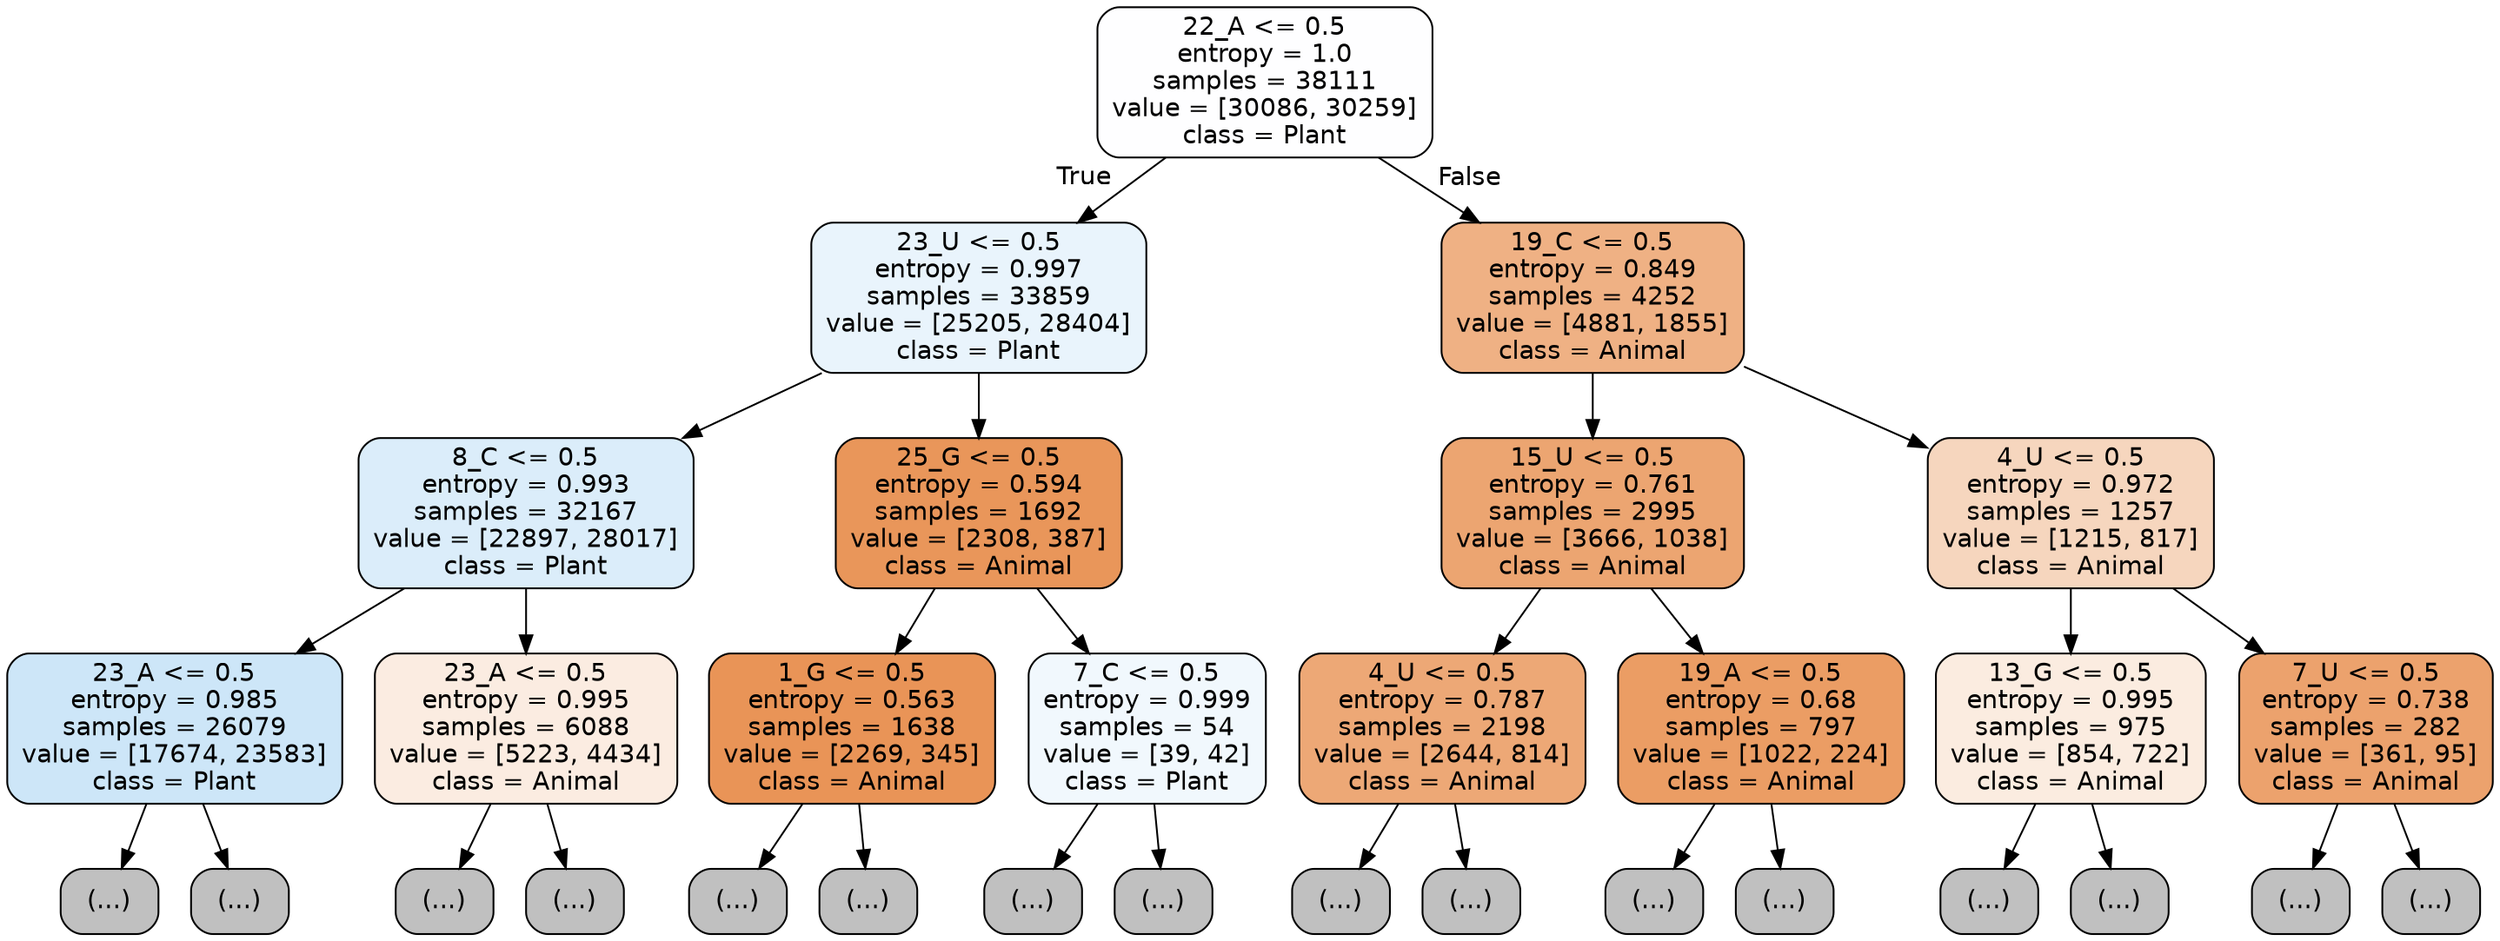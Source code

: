 digraph Tree {
node [shape=box, style="filled, rounded", color="black", fontname="helvetica"] ;
edge [fontname="helvetica"] ;
0 [label="22_A <= 0.5\nentropy = 1.0\nsamples = 38111\nvalue = [30086, 30259]\nclass = Plant", fillcolor="#fefeff"] ;
1 [label="23_U <= 0.5\nentropy = 0.997\nsamples = 33859\nvalue = [25205, 28404]\nclass = Plant", fillcolor="#e9f4fc"] ;
0 -> 1 [labeldistance=2.5, labelangle=45, headlabel="True"] ;
2 [label="8_C <= 0.5\nentropy = 0.993\nsamples = 32167\nvalue = [22897, 28017]\nclass = Plant", fillcolor="#dbedfa"] ;
1 -> 2 ;
3 [label="23_A <= 0.5\nentropy = 0.985\nsamples = 26079\nvalue = [17674, 23583]\nclass = Plant", fillcolor="#cde6f8"] ;
2 -> 3 ;
4 [label="(...)", fillcolor="#C0C0C0"] ;
3 -> 4 ;
10929 [label="(...)", fillcolor="#C0C0C0"] ;
3 -> 10929 ;
11378 [label="23_A <= 0.5\nentropy = 0.995\nsamples = 6088\nvalue = [5223, 4434]\nclass = Animal", fillcolor="#fbece1"] ;
2 -> 11378 ;
11379 [label="(...)", fillcolor="#C0C0C0"] ;
11378 -> 11379 ;
14548 [label="(...)", fillcolor="#C0C0C0"] ;
11378 -> 14548 ;
14681 [label="25_G <= 0.5\nentropy = 0.594\nsamples = 1692\nvalue = [2308, 387]\nclass = Animal", fillcolor="#e9965a"] ;
1 -> 14681 ;
14682 [label="1_G <= 0.5\nentropy = 0.563\nsamples = 1638\nvalue = [2269, 345]\nclass = Animal", fillcolor="#e99457"] ;
14681 -> 14682 ;
14683 [label="(...)", fillcolor="#C0C0C0"] ;
14682 -> 14683 ;
15100 [label="(...)", fillcolor="#C0C0C0"] ;
14682 -> 15100 ;
15199 [label="7_C <= 0.5\nentropy = 0.999\nsamples = 54\nvalue = [39, 42]\nclass = Plant", fillcolor="#f1f8fd"] ;
14681 -> 15199 ;
15200 [label="(...)", fillcolor="#C0C0C0"] ;
15199 -> 15200 ;
15217 [label="(...)", fillcolor="#C0C0C0"] ;
15199 -> 15217 ;
15222 [label="19_C <= 0.5\nentropy = 0.849\nsamples = 4252\nvalue = [4881, 1855]\nclass = Animal", fillcolor="#efb184"] ;
0 -> 15222 [labeldistance=2.5, labelangle=-45, headlabel="False"] ;
15223 [label="15_U <= 0.5\nentropy = 0.761\nsamples = 2995\nvalue = [3666, 1038]\nclass = Animal", fillcolor="#eca571"] ;
15222 -> 15223 ;
15224 [label="4_U <= 0.5\nentropy = 0.787\nsamples = 2198\nvalue = [2644, 814]\nclass = Animal", fillcolor="#eda876"] ;
15223 -> 15224 ;
15225 [label="(...)", fillcolor="#C0C0C0"] ;
15224 -> 15225 ;
15954 [label="(...)", fillcolor="#C0C0C0"] ;
15224 -> 15954 ;
16229 [label="19_A <= 0.5\nentropy = 0.68\nsamples = 797\nvalue = [1022, 224]\nclass = Animal", fillcolor="#eb9d64"] ;
15223 -> 16229 ;
16230 [label="(...)", fillcolor="#C0C0C0"] ;
16229 -> 16230 ;
16469 [label="(...)", fillcolor="#C0C0C0"] ;
16229 -> 16469 ;
16574 [label="4_U <= 0.5\nentropy = 0.972\nsamples = 1257\nvalue = [1215, 817]\nclass = Animal", fillcolor="#f6d6be"] ;
15222 -> 16574 ;
16575 [label="13_G <= 0.5\nentropy = 0.995\nsamples = 975\nvalue = [854, 722]\nclass = Animal", fillcolor="#fbece0"] ;
16574 -> 16575 ;
16576 [label="(...)", fillcolor="#C0C0C0"] ;
16575 -> 16576 ;
16889 [label="(...)", fillcolor="#C0C0C0"] ;
16575 -> 16889 ;
17000 [label="7_U <= 0.5\nentropy = 0.738\nsamples = 282\nvalue = [361, 95]\nclass = Animal", fillcolor="#eca26d"] ;
16574 -> 17000 ;
17001 [label="(...)", fillcolor="#C0C0C0"] ;
17000 -> 17001 ;
17080 [label="(...)", fillcolor="#C0C0C0"] ;
17000 -> 17080 ;
}